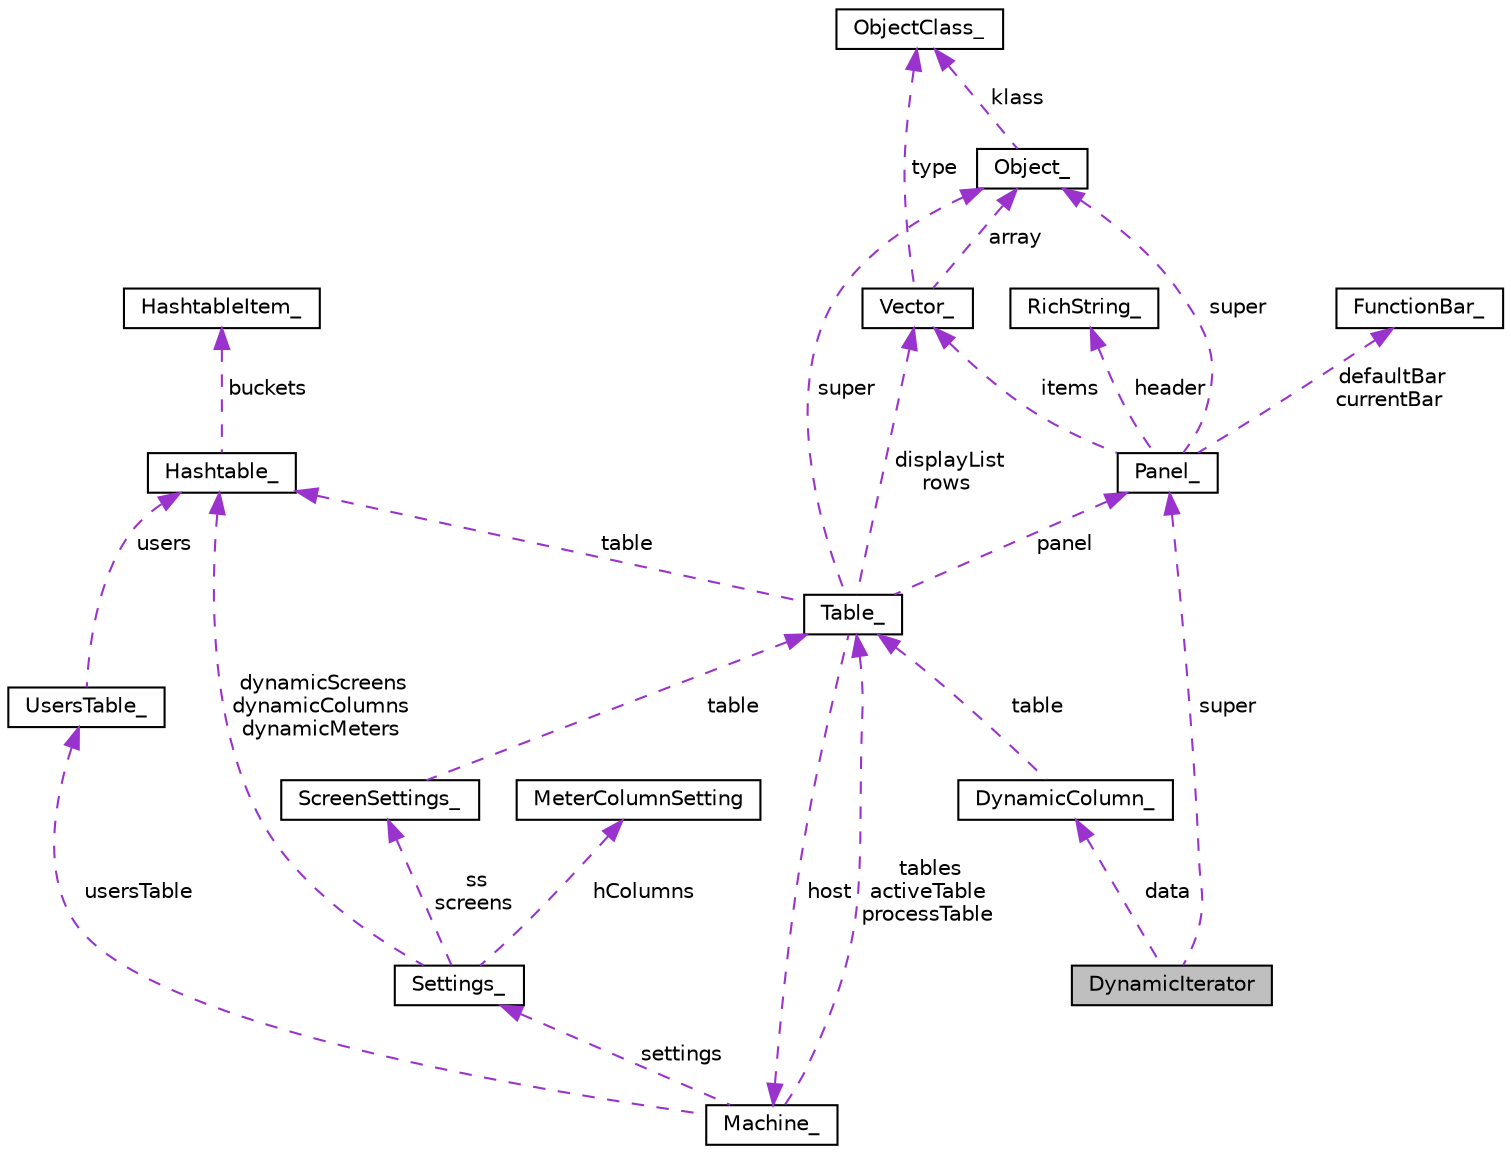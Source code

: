 digraph "DynamicIterator"
{
  edge [fontname="Helvetica",fontsize="10",labelfontname="Helvetica",labelfontsize="10"];
  node [fontname="Helvetica",fontsize="10",shape=record];
  Node1 [label="DynamicIterator",height=0.2,width=0.4,color="black", fillcolor="grey75", style="filled", fontcolor="black"];
  Node2 -> Node1 [dir="back",color="darkorchid3",fontsize="10",style="dashed",label=" data" ,fontname="Helvetica"];
  Node2 [label="DynamicColumn_",height=0.2,width=0.4,color="black", fillcolor="white", style="filled",URL="$structDynamicColumn__.html"];
  Node3 -> Node2 [dir="back",color="darkorchid3",fontsize="10",style="dashed",label=" table" ,fontname="Helvetica"];
  Node3 [label="Table_",height=0.2,width=0.4,color="black", fillcolor="white", style="filled",URL="$structTable__.html"];
  Node4 -> Node3 [dir="back",color="darkorchid3",fontsize="10",style="dashed",label=" displayList\nrows" ,fontname="Helvetica"];
  Node4 [label="Vector_",height=0.2,width=0.4,color="black", fillcolor="white", style="filled",URL="$structVector__.html"];
  Node5 -> Node4 [dir="back",color="darkorchid3",fontsize="10",style="dashed",label=" type" ,fontname="Helvetica"];
  Node5 [label="ObjectClass_",height=0.2,width=0.4,color="black", fillcolor="white", style="filled",URL="$structObjectClass__.html"];
  Node6 -> Node4 [dir="back",color="darkorchid3",fontsize="10",style="dashed",label=" array" ,fontname="Helvetica"];
  Node6 [label="Object_",height=0.2,width=0.4,color="black", fillcolor="white", style="filled",URL="$structObject__.html"];
  Node5 -> Node6 [dir="back",color="darkorchid3",fontsize="10",style="dashed",label=" klass" ,fontname="Helvetica"];
  Node7 -> Node3 [dir="back",color="darkorchid3",fontsize="10",style="dashed",label=" host" ,fontname="Helvetica"];
  Node7 [label="Machine_",height=0.2,width=0.4,color="black", fillcolor="white", style="filled",URL="$structMachine__.html"];
  Node3 -> Node7 [dir="back",color="darkorchid3",fontsize="10",style="dashed",label=" tables\nactiveTable\nprocessTable" ,fontname="Helvetica"];
  Node8 -> Node7 [dir="back",color="darkorchid3",fontsize="10",style="dashed",label=" settings" ,fontname="Helvetica"];
  Node8 [label="Settings_",height=0.2,width=0.4,color="black", fillcolor="white", style="filled",URL="$structSettings__.html"];
  Node9 -> Node8 [dir="back",color="darkorchid3",fontsize="10",style="dashed",label=" ss\nscreens" ,fontname="Helvetica"];
  Node9 [label="ScreenSettings_",height=0.2,width=0.4,color="black", fillcolor="white", style="filled",URL="$structScreenSettings__.html"];
  Node3 -> Node9 [dir="back",color="darkorchid3",fontsize="10",style="dashed",label=" table" ,fontname="Helvetica"];
  Node10 -> Node8 [dir="back",color="darkorchid3",fontsize="10",style="dashed",label=" dynamicScreens\ndynamicColumns\ndynamicMeters" ,fontname="Helvetica"];
  Node10 [label="Hashtable_",height=0.2,width=0.4,color="black", fillcolor="white", style="filled",URL="$structHashtable__.html"];
  Node11 -> Node10 [dir="back",color="darkorchid3",fontsize="10",style="dashed",label=" buckets" ,fontname="Helvetica"];
  Node11 [label="HashtableItem_",height=0.2,width=0.4,color="black", fillcolor="white", style="filled",URL="$structHashtableItem__.html"];
  Node12 -> Node8 [dir="back",color="darkorchid3",fontsize="10",style="dashed",label=" hColumns" ,fontname="Helvetica"];
  Node12 [label="MeterColumnSetting",height=0.2,width=0.4,color="black", fillcolor="white", style="filled",URL="$structMeterColumnSetting.html"];
  Node13 -> Node7 [dir="back",color="darkorchid3",fontsize="10",style="dashed",label=" usersTable" ,fontname="Helvetica"];
  Node13 [label="UsersTable_",height=0.2,width=0.4,color="black", fillcolor="white", style="filled",URL="$structUsersTable__.html"];
  Node10 -> Node13 [dir="back",color="darkorchid3",fontsize="10",style="dashed",label=" users" ,fontname="Helvetica"];
  Node10 -> Node3 [dir="back",color="darkorchid3",fontsize="10",style="dashed",label=" table" ,fontname="Helvetica"];
  Node14 -> Node3 [dir="back",color="darkorchid3",fontsize="10",style="dashed",label=" panel" ,fontname="Helvetica"];
  Node14 [label="Panel_",height=0.2,width=0.4,color="black", fillcolor="white", style="filled",URL="$structPanel__.html"];
  Node4 -> Node14 [dir="back",color="darkorchid3",fontsize="10",style="dashed",label=" items" ,fontname="Helvetica"];
  Node15 -> Node14 [dir="back",color="darkorchid3",fontsize="10",style="dashed",label=" header" ,fontname="Helvetica"];
  Node15 [label="RichString_",height=0.2,width=0.4,color="black", fillcolor="white", style="filled",URL="$structRichString__.html"];
  Node16 -> Node14 [dir="back",color="darkorchid3",fontsize="10",style="dashed",label=" defaultBar\ncurrentBar" ,fontname="Helvetica"];
  Node16 [label="FunctionBar_",height=0.2,width=0.4,color="black", fillcolor="white", style="filled",URL="$structFunctionBar__.html"];
  Node6 -> Node14 [dir="back",color="darkorchid3",fontsize="10",style="dashed",label=" super" ,fontname="Helvetica"];
  Node6 -> Node3 [dir="back",color="darkorchid3",fontsize="10",style="dashed",label=" super" ,fontname="Helvetica"];
  Node14 -> Node1 [dir="back",color="darkorchid3",fontsize="10",style="dashed",label=" super" ,fontname="Helvetica"];
}
